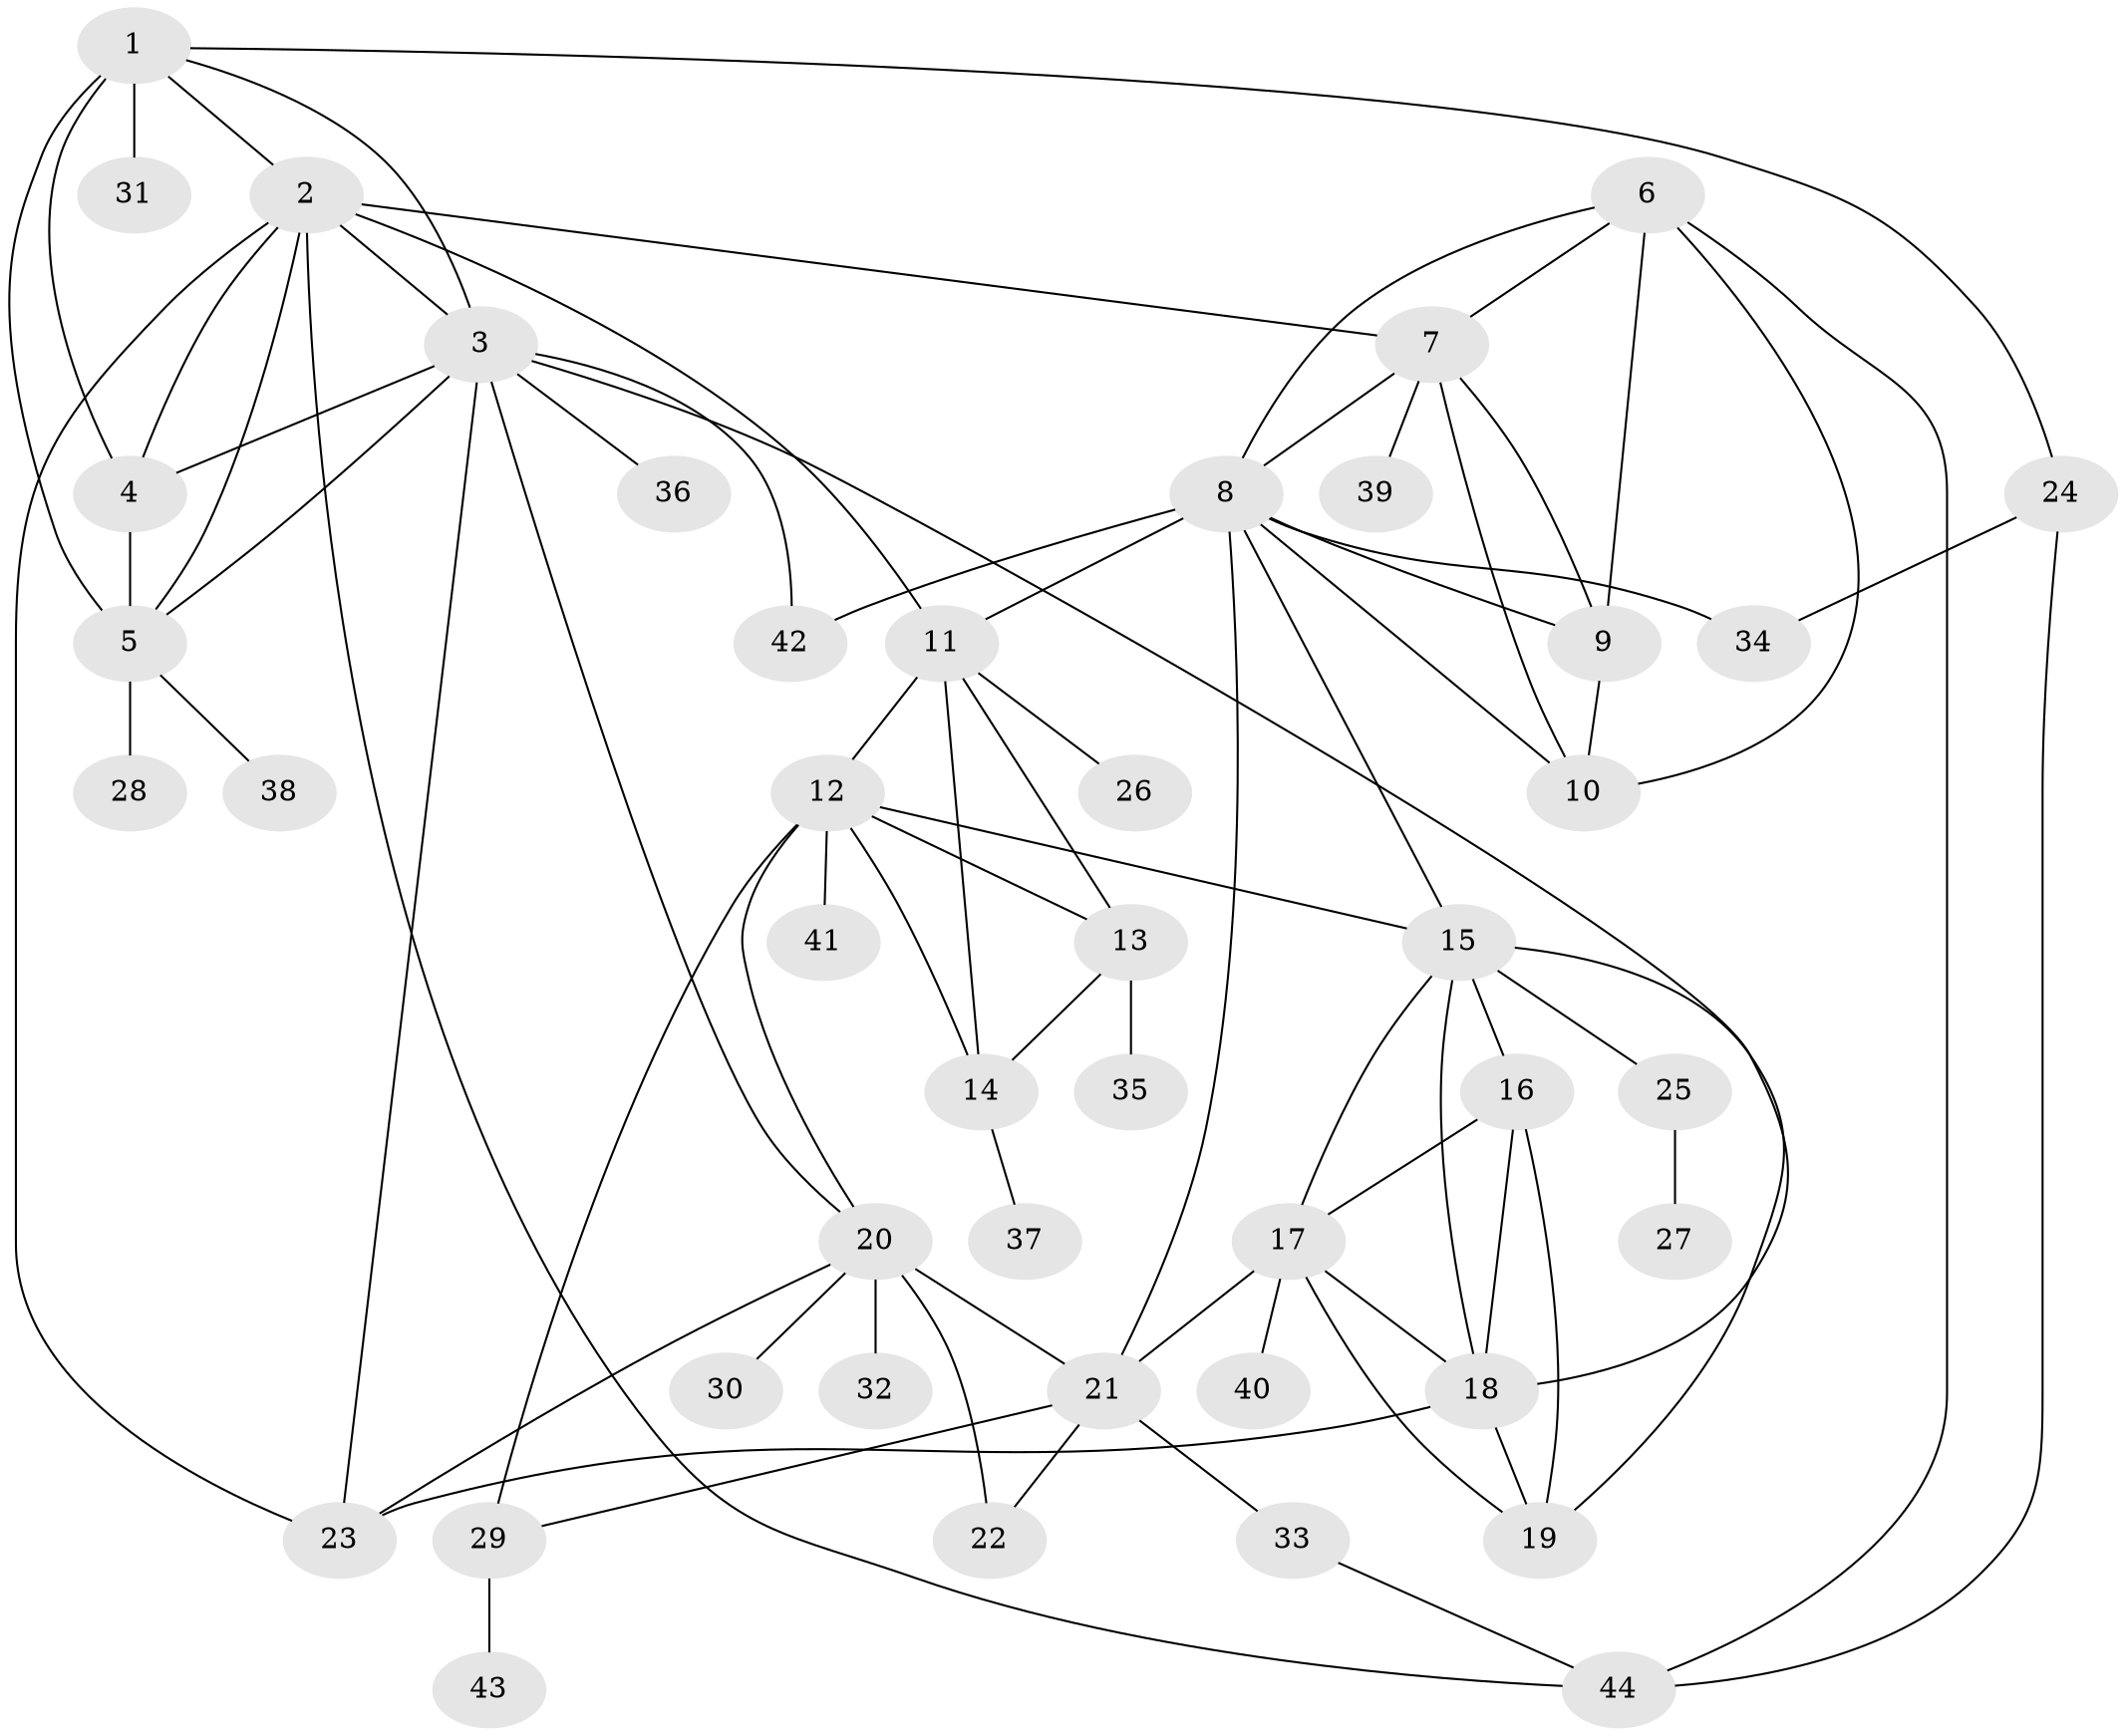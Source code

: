 // original degree distribution, {8: 0.027522935779816515, 9: 0.06422018348623854, 12: 0.009174311926605505, 4: 0.03669724770642202, 11: 0.009174311926605505, 7: 0.045871559633027525, 10: 0.01834862385321101, 5: 0.01834862385321101, 6: 0.009174311926605505, 2: 0.1834862385321101, 3: 0.045871559633027525, 1: 0.5321100917431193}
// Generated by graph-tools (version 1.1) at 2025/52/03/04/25 22:52:38]
// undirected, 44 vertices, 80 edges
graph export_dot {
  node [color=gray90,style=filled];
  1;
  2;
  3;
  4;
  5;
  6;
  7;
  8;
  9;
  10;
  11;
  12;
  13;
  14;
  15;
  16;
  17;
  18;
  19;
  20;
  21;
  22;
  23;
  24;
  25;
  26;
  27;
  28;
  29;
  30;
  31;
  32;
  33;
  34;
  35;
  36;
  37;
  38;
  39;
  40;
  41;
  42;
  43;
  44;
  1 -- 2 [weight=1.0];
  1 -- 3 [weight=1.0];
  1 -- 4 [weight=2.0];
  1 -- 5 [weight=1.0];
  1 -- 24 [weight=1.0];
  1 -- 31 [weight=1.0];
  2 -- 3 [weight=1.0];
  2 -- 4 [weight=1.0];
  2 -- 5 [weight=1.0];
  2 -- 7 [weight=1.0];
  2 -- 11 [weight=1.0];
  2 -- 23 [weight=1.0];
  2 -- 44 [weight=1.0];
  3 -- 4 [weight=1.0];
  3 -- 5 [weight=1.0];
  3 -- 18 [weight=1.0];
  3 -- 20 [weight=1.0];
  3 -- 23 [weight=1.0];
  3 -- 36 [weight=1.0];
  3 -- 42 [weight=1.0];
  4 -- 5 [weight=1.0];
  5 -- 28 [weight=3.0];
  5 -- 38 [weight=1.0];
  6 -- 7 [weight=1.0];
  6 -- 8 [weight=1.0];
  6 -- 9 [weight=6.0];
  6 -- 10 [weight=1.0];
  6 -- 44 [weight=1.0];
  7 -- 8 [weight=1.0];
  7 -- 9 [weight=1.0];
  7 -- 10 [weight=1.0];
  7 -- 39 [weight=1.0];
  8 -- 9 [weight=1.0];
  8 -- 10 [weight=1.0];
  8 -- 11 [weight=1.0];
  8 -- 15 [weight=2.0];
  8 -- 21 [weight=1.0];
  8 -- 34 [weight=1.0];
  8 -- 42 [weight=1.0];
  9 -- 10 [weight=1.0];
  11 -- 12 [weight=2.0];
  11 -- 13 [weight=1.0];
  11 -- 14 [weight=1.0];
  11 -- 26 [weight=1.0];
  12 -- 13 [weight=2.0];
  12 -- 14 [weight=2.0];
  12 -- 15 [weight=1.0];
  12 -- 20 [weight=2.0];
  12 -- 29 [weight=2.0];
  12 -- 41 [weight=1.0];
  13 -- 14 [weight=1.0];
  13 -- 35 [weight=3.0];
  14 -- 37 [weight=4.0];
  15 -- 16 [weight=3.0];
  15 -- 17 [weight=1.0];
  15 -- 18 [weight=1.0];
  15 -- 19 [weight=1.0];
  15 -- 25 [weight=1.0];
  16 -- 17 [weight=1.0];
  16 -- 18 [weight=1.0];
  16 -- 19 [weight=1.0];
  17 -- 18 [weight=1.0];
  17 -- 19 [weight=1.0];
  17 -- 21 [weight=1.0];
  17 -- 40 [weight=1.0];
  18 -- 19 [weight=1.0];
  18 -- 23 [weight=3.0];
  20 -- 21 [weight=3.0];
  20 -- 22 [weight=5.0];
  20 -- 23 [weight=1.0];
  20 -- 30 [weight=1.0];
  20 -- 32 [weight=4.0];
  21 -- 22 [weight=1.0];
  21 -- 29 [weight=1.0];
  21 -- 33 [weight=1.0];
  24 -- 34 [weight=1.0];
  24 -- 44 [weight=1.0];
  25 -- 27 [weight=2.0];
  29 -- 43 [weight=1.0];
  33 -- 44 [weight=1.0];
}

